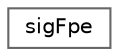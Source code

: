 digraph "Graphical Class Hierarchy"
{
 // LATEX_PDF_SIZE
  bgcolor="transparent";
  edge [fontname=Helvetica,fontsize=10,labelfontname=Helvetica,labelfontsize=10];
  node [fontname=Helvetica,fontsize=10,shape=box,height=0.2,width=0.4];
  rankdir="LR";
  Node0 [id="Node000000",label="sigFpe",height=0.2,width=0.4,color="grey40", fillcolor="white", style="filled",URL="$classFoam_1_1sigFpe.html",tooltip="Set up trapping for floating point exceptions (signal FPE)."];
}
